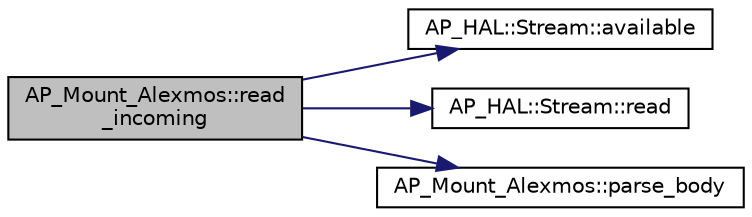 digraph "AP_Mount_Alexmos::read_incoming"
{
 // INTERACTIVE_SVG=YES
  edge [fontname="Helvetica",fontsize="10",labelfontname="Helvetica",labelfontsize="10"];
  node [fontname="Helvetica",fontsize="10",shape=record];
  rankdir="LR";
  Node1 [label="AP_Mount_Alexmos::read\l_incoming",height=0.2,width=0.4,color="black", fillcolor="grey75", style="filled" fontcolor="black"];
  Node1 -> Node2 [color="midnightblue",fontsize="10",style="solid",fontname="Helvetica"];
  Node2 [label="AP_HAL::Stream::available",height=0.2,width=0.4,color="black", fillcolor="white", style="filled",URL="$classAP__HAL_1_1Stream.html#ae687e48f5689af94d66fb88822923e12"];
  Node1 -> Node3 [color="midnightblue",fontsize="10",style="solid",fontname="Helvetica"];
  Node3 [label="AP_HAL::Stream::read",height=0.2,width=0.4,color="black", fillcolor="white", style="filled",URL="$classAP__HAL_1_1Stream.html#ae42ff362cc2a7e527c22f92a3740c2ac"];
  Node1 -> Node4 [color="midnightblue",fontsize="10",style="solid",fontname="Helvetica"];
  Node4 [label="AP_Mount_Alexmos::parse_body",height=0.2,width=0.4,color="black", fillcolor="white", style="filled",URL="$classAP__Mount__Alexmos.html#a86d97ef92dce997f93ad929d09d9ed52"];
}

